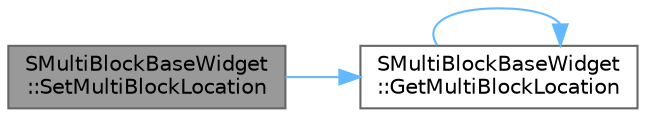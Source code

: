 digraph "SMultiBlockBaseWidget::SetMultiBlockLocation"
{
 // INTERACTIVE_SVG=YES
 // LATEX_PDF_SIZE
  bgcolor="transparent";
  edge [fontname=Helvetica,fontsize=10,labelfontname=Helvetica,labelfontsize=10];
  node [fontname=Helvetica,fontsize=10,shape=box,height=0.2,width=0.4];
  rankdir="LR";
  Node1 [id="Node000001",label="SMultiBlockBaseWidget\l::SetMultiBlockLocation",height=0.2,width=0.4,color="gray40", fillcolor="grey60", style="filled", fontcolor="black",tooltip="Sets the blocks location relative to the other blocks."];
  Node1 -> Node2 [id="edge1_Node000001_Node000002",color="steelblue1",style="solid",tooltip=" "];
  Node2 [id="Node000002",label="SMultiBlockBaseWidget\l::GetMultiBlockLocation",height=0.2,width=0.4,color="grey40", fillcolor="white", style="filled",URL="$d6/d5e/classSMultiBlockBaseWidget.html#a201629d439c1768f9663506857640663",tooltip="Returns this MultiBlocks location."];
  Node2 -> Node2 [id="edge2_Node000002_Node000002",color="steelblue1",style="solid",tooltip=" "];
}
